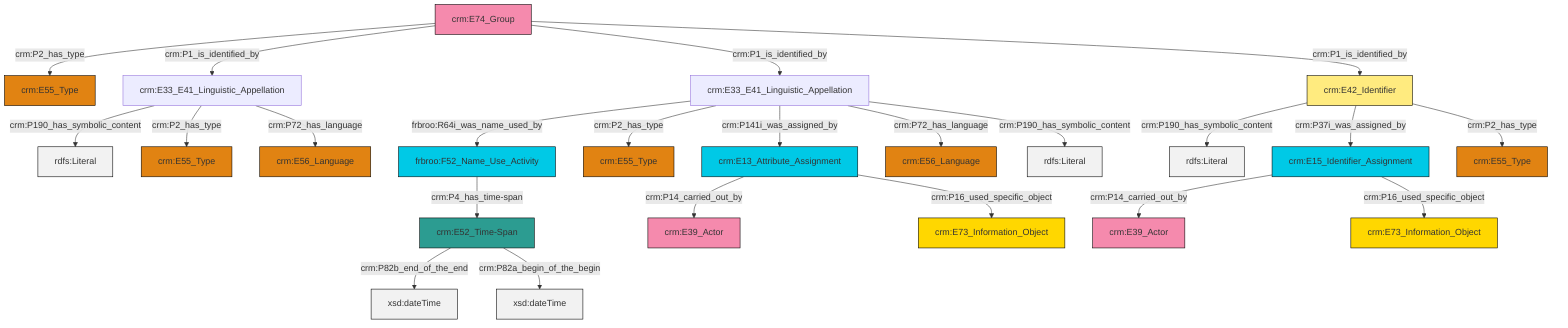 graph TD
classDef Literal fill:#f2f2f2,stroke:#000000;
classDef CRM_Entity fill:#FFFFFF,stroke:#000000;
classDef Temporal_Entity fill:#00C9E6, stroke:#000000;
classDef Type fill:#E18312, stroke:#000000;
classDef Time-Span fill:#2C9C91, stroke:#000000;
classDef Appellation fill:#FFEB7F, stroke:#000000;
classDef Place fill:#008836, stroke:#000000;
classDef Persistent_Item fill:#B266B2, stroke:#000000;
classDef Conceptual_Object fill:#FFD700, stroke:#000000;
classDef Physical_Thing fill:#D2B48C, stroke:#000000;
classDef Actor fill:#f58aad, stroke:#000000;
classDef PC_Classes fill:#4ce600, stroke:#000000;
classDef Multi fill:#cccccc,stroke:#000000;

9["crm:E42_Identifier"]:::Appellation -->|crm:P190_has_symbolic_content| 10[rdfs:Literal]:::Literal
11["crm:E74_Group"]:::Actor -->|crm:P2_has_type| 12["crm:E55_Type"]:::Type
9["crm:E42_Identifier"]:::Appellation -->|crm:P37i_was_assigned_by| 2["crm:E15_Identifier_Assignment"]:::Temporal_Entity
16["crm:E13_Attribute_Assignment"]:::Temporal_Entity -->|crm:P14_carried_out_by| 4["crm:E39_Actor"]:::Actor
19["crm:E33_E41_Linguistic_Appellation"]:::Default -->|frbroo:R64i_was_name_used_by| 20["frbroo:F52_Name_Use_Activity"]:::Temporal_Entity
21["crm:E33_E41_Linguistic_Appellation"]:::Default -->|crm:P190_has_symbolic_content| 22[rdfs:Literal]:::Literal
11["crm:E74_Group"]:::Actor -->|crm:P1_is_identified_by| 21["crm:E33_E41_Linguistic_Appellation"]:::Default
21["crm:E33_E41_Linguistic_Appellation"]:::Default -->|crm:P2_has_type| 0["crm:E55_Type"]:::Type
19["crm:E33_E41_Linguistic_Appellation"]:::Default -->|crm:P2_has_type| 23["crm:E55_Type"]:::Type
19["crm:E33_E41_Linguistic_Appellation"]:::Default -->|crm:P141i_was_assigned_by| 16["crm:E13_Attribute_Assignment"]:::Temporal_Entity
19["crm:E33_E41_Linguistic_Appellation"]:::Default -->|crm:P72_has_language| 6["crm:E56_Language"]:::Type
17["crm:E52_Time-Span"]:::Time-Span -->|crm:P82b_end_of_the_end| 29[xsd:dateTime]:::Literal
11["crm:E74_Group"]:::Actor -->|crm:P1_is_identified_by| 19["crm:E33_E41_Linguistic_Appellation"]:::Default
2["crm:E15_Identifier_Assignment"]:::Temporal_Entity -->|crm:P14_carried_out_by| 33["crm:E39_Actor"]:::Actor
20["frbroo:F52_Name_Use_Activity"]:::Temporal_Entity -->|crm:P4_has_time-span| 17["crm:E52_Time-Span"]:::Time-Span
9["crm:E42_Identifier"]:::Appellation -->|crm:P2_has_type| 24["crm:E55_Type"]:::Type
11["crm:E74_Group"]:::Actor -->|crm:P1_is_identified_by| 9["crm:E42_Identifier"]:::Appellation
2["crm:E15_Identifier_Assignment"]:::Temporal_Entity -->|crm:P16_used_specific_object| 31["crm:E73_Information_Object"]:::Conceptual_Object
16["crm:E13_Attribute_Assignment"]:::Temporal_Entity -->|crm:P16_used_specific_object| 34["crm:E73_Information_Object"]:::Conceptual_Object
21["crm:E33_E41_Linguistic_Appellation"]:::Default -->|crm:P72_has_language| 14["crm:E56_Language"]:::Type
19["crm:E33_E41_Linguistic_Appellation"]:::Default -->|crm:P190_has_symbolic_content| 38[rdfs:Literal]:::Literal
17["crm:E52_Time-Span"]:::Time-Span -->|crm:P82a_begin_of_the_begin| 40[xsd:dateTime]:::Literal